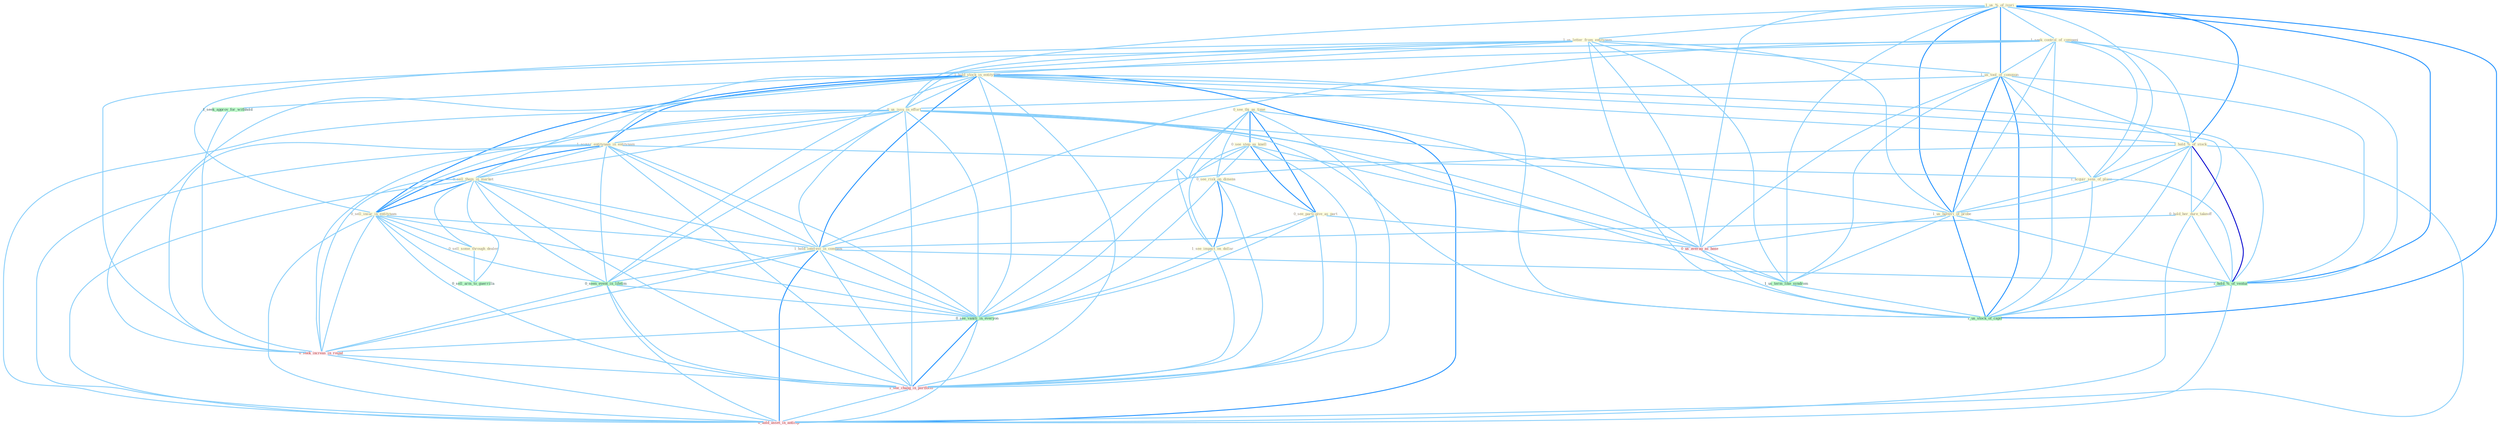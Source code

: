 Graph G{ 
    node
    [shape=polygon,style=filled,width=.5,height=.06,color="#BDFCC9",fixedsize=true,fontsize=4,
    fontcolor="#2f4f4f"];
    {node
    [color="#ffffe0", fontcolor="#8b7d6b"] "1_us_%_of_ivori " "1_us_letter_from_entitynam " "1_seek_control_of_compani " "0_see_thi_as_time " "1_us_tool_of_commun " "1_hold_stock_in_entitynam " "0_see_step_as_knell " "0_see_risk_on_dimens " "0_us_issu_in_effort " "1_acquir_entitynam_in_entitynam " "0_see_parti-give_as_part " "0_sell_them_in_market " "1_hold_%_of_stock " "1_see_impact_on_dollar " "0_sell_insur_in_entitynam " "1_acquir_sens_of_place " "0_hold_her_dure_takeoff " "0_sell_some_through_dealer " "1_hold_interest_in_compani " "1_us_batteri_of_probe "}
{node [color="#fff0f5", fontcolor="#b22222"] "0_us_averag_as_base " "0_seek_increas_in_round " "1_see_chang_in_portfolio " "0_hold_asset_in_anticip "}
edge [color="#B0E2FF"];

	"1_us_%_of_ivori " -- "1_us_letter_from_entitynam " [w="1", color="#87cefa" ];
	"1_us_%_of_ivori " -- "1_seek_control_of_compani " [w="1", color="#87cefa" ];
	"1_us_%_of_ivori " -- "1_us_tool_of_commun " [w="2", color="#1e90ff" , len=0.8];
	"1_us_%_of_ivori " -- "0_us_issu_in_effort " [w="1", color="#87cefa" ];
	"1_us_%_of_ivori " -- "1_hold_%_of_stock " [w="2", color="#1e90ff" , len=0.8];
	"1_us_%_of_ivori " -- "1_acquir_sens_of_place " [w="1", color="#87cefa" ];
	"1_us_%_of_ivori " -- "1_us_batteri_of_probe " [w="2", color="#1e90ff" , len=0.8];
	"1_us_%_of_ivori " -- "0_us_averag_as_base " [w="1", color="#87cefa" ];
	"1_us_%_of_ivori " -- "1_us_term_like_syndrom " [w="1", color="#87cefa" ];
	"1_us_%_of_ivori " -- "1_hold_%_of_ventur " [w="2", color="#1e90ff" , len=0.8];
	"1_us_%_of_ivori " -- "1_us_stock_of_capit " [w="2", color="#1e90ff" , len=0.8];
	"1_us_letter_from_entitynam " -- "1_us_tool_of_commun " [w="1", color="#87cefa" ];
	"1_us_letter_from_entitynam " -- "1_hold_stock_in_entitynam " [w="1", color="#87cefa" ];
	"1_us_letter_from_entitynam " -- "0_us_issu_in_effort " [w="1", color="#87cefa" ];
	"1_us_letter_from_entitynam " -- "1_acquir_entitynam_in_entitynam " [w="1", color="#87cefa" ];
	"1_us_letter_from_entitynam " -- "0_sell_insur_in_entitynam " [w="1", color="#87cefa" ];
	"1_us_letter_from_entitynam " -- "1_us_batteri_of_probe " [w="1", color="#87cefa" ];
	"1_us_letter_from_entitynam " -- "0_us_averag_as_base " [w="1", color="#87cefa" ];
	"1_us_letter_from_entitynam " -- "1_us_term_like_syndrom " [w="1", color="#87cefa" ];
	"1_us_letter_from_entitynam " -- "1_us_stock_of_capit " [w="1", color="#87cefa" ];
	"1_seek_control_of_compani " -- "1_us_tool_of_commun " [w="1", color="#87cefa" ];
	"1_seek_control_of_compani " -- "1_hold_%_of_stock " [w="1", color="#87cefa" ];
	"1_seek_control_of_compani " -- "1_acquir_sens_of_place " [w="1", color="#87cefa" ];
	"1_seek_control_of_compani " -- "1_hold_interest_in_compani " [w="1", color="#87cefa" ];
	"1_seek_control_of_compani " -- "1_us_batteri_of_probe " [w="1", color="#87cefa" ];
	"1_seek_control_of_compani " -- "1_seek_approv_for_withhold " [w="1", color="#87cefa" ];
	"1_seek_control_of_compani " -- "1_hold_%_of_ventur " [w="1", color="#87cefa" ];
	"1_seek_control_of_compani " -- "0_seek_increas_in_round " [w="1", color="#87cefa" ];
	"1_seek_control_of_compani " -- "1_us_stock_of_capit " [w="1", color="#87cefa" ];
	"0_see_thi_as_time " -- "0_see_step_as_knell " [w="2", color="#1e90ff" , len=0.8];
	"0_see_thi_as_time " -- "0_see_risk_on_dimens " [w="1", color="#87cefa" ];
	"0_see_thi_as_time " -- "0_see_parti-give_as_part " [w="2", color="#1e90ff" , len=0.8];
	"0_see_thi_as_time " -- "1_see_impact_on_dollar " [w="1", color="#87cefa" ];
	"0_see_thi_as_time " -- "0_us_averag_as_base " [w="1", color="#87cefa" ];
	"0_see_thi_as_time " -- "0_see_vaniti_in_everyon " [w="1", color="#87cefa" ];
	"0_see_thi_as_time " -- "1_see_chang_in_portfolio " [w="1", color="#87cefa" ];
	"1_us_tool_of_commun " -- "0_us_issu_in_effort " [w="1", color="#87cefa" ];
	"1_us_tool_of_commun " -- "1_hold_%_of_stock " [w="1", color="#87cefa" ];
	"1_us_tool_of_commun " -- "1_acquir_sens_of_place " [w="1", color="#87cefa" ];
	"1_us_tool_of_commun " -- "1_us_batteri_of_probe " [w="2", color="#1e90ff" , len=0.8];
	"1_us_tool_of_commun " -- "0_us_averag_as_base " [w="1", color="#87cefa" ];
	"1_us_tool_of_commun " -- "1_us_term_like_syndrom " [w="1", color="#87cefa" ];
	"1_us_tool_of_commun " -- "1_hold_%_of_ventur " [w="1", color="#87cefa" ];
	"1_us_tool_of_commun " -- "1_us_stock_of_capit " [w="2", color="#1e90ff" , len=0.8];
	"1_hold_stock_in_entitynam " -- "0_us_issu_in_effort " [w="1", color="#87cefa" ];
	"1_hold_stock_in_entitynam " -- "1_acquir_entitynam_in_entitynam " [w="2", color="#1e90ff" , len=0.8];
	"1_hold_stock_in_entitynam " -- "0_sell_them_in_market " [w="1", color="#87cefa" ];
	"1_hold_stock_in_entitynam " -- "1_hold_%_of_stock " [w="1", color="#87cefa" ];
	"1_hold_stock_in_entitynam " -- "0_sell_insur_in_entitynam " [w="2", color="#1e90ff" , len=0.8];
	"1_hold_stock_in_entitynam " -- "0_hold_her_dure_takeoff " [w="1", color="#87cefa" ];
	"1_hold_stock_in_entitynam " -- "1_hold_interest_in_compani " [w="2", color="#1e90ff" , len=0.8];
	"1_hold_stock_in_entitynam " -- "0_seen_event_in_lifetim " [w="1", color="#87cefa" ];
	"1_hold_stock_in_entitynam " -- "1_hold_%_of_ventur " [w="1", color="#87cefa" ];
	"1_hold_stock_in_entitynam " -- "0_see_vaniti_in_everyon " [w="1", color="#87cefa" ];
	"1_hold_stock_in_entitynam " -- "0_seek_increas_in_round " [w="1", color="#87cefa" ];
	"1_hold_stock_in_entitynam " -- "1_us_stock_of_capit " [w="1", color="#87cefa" ];
	"1_hold_stock_in_entitynam " -- "1_see_chang_in_portfolio " [w="1", color="#87cefa" ];
	"1_hold_stock_in_entitynam " -- "0_hold_asset_in_anticip " [w="2", color="#1e90ff" , len=0.8];
	"0_see_step_as_knell " -- "0_see_risk_on_dimens " [w="1", color="#87cefa" ];
	"0_see_step_as_knell " -- "0_see_parti-give_as_part " [w="2", color="#1e90ff" , len=0.8];
	"0_see_step_as_knell " -- "1_see_impact_on_dollar " [w="1", color="#87cefa" ];
	"0_see_step_as_knell " -- "0_us_averag_as_base " [w="1", color="#87cefa" ];
	"0_see_step_as_knell " -- "0_see_vaniti_in_everyon " [w="1", color="#87cefa" ];
	"0_see_step_as_knell " -- "1_see_chang_in_portfolio " [w="1", color="#87cefa" ];
	"0_see_risk_on_dimens " -- "0_see_parti-give_as_part " [w="1", color="#87cefa" ];
	"0_see_risk_on_dimens " -- "1_see_impact_on_dollar " [w="2", color="#1e90ff" , len=0.8];
	"0_see_risk_on_dimens " -- "0_see_vaniti_in_everyon " [w="1", color="#87cefa" ];
	"0_see_risk_on_dimens " -- "1_see_chang_in_portfolio " [w="1", color="#87cefa" ];
	"0_us_issu_in_effort " -- "1_acquir_entitynam_in_entitynam " [w="1", color="#87cefa" ];
	"0_us_issu_in_effort " -- "0_sell_them_in_market " [w="1", color="#87cefa" ];
	"0_us_issu_in_effort " -- "0_sell_insur_in_entitynam " [w="1", color="#87cefa" ];
	"0_us_issu_in_effort " -- "1_hold_interest_in_compani " [w="1", color="#87cefa" ];
	"0_us_issu_in_effort " -- "1_us_batteri_of_probe " [w="1", color="#87cefa" ];
	"0_us_issu_in_effort " -- "0_seen_event_in_lifetim " [w="1", color="#87cefa" ];
	"0_us_issu_in_effort " -- "0_us_averag_as_base " [w="1", color="#87cefa" ];
	"0_us_issu_in_effort " -- "1_us_term_like_syndrom " [w="1", color="#87cefa" ];
	"0_us_issu_in_effort " -- "0_see_vaniti_in_everyon " [w="1", color="#87cefa" ];
	"0_us_issu_in_effort " -- "0_seek_increas_in_round " [w="1", color="#87cefa" ];
	"0_us_issu_in_effort " -- "1_us_stock_of_capit " [w="1", color="#87cefa" ];
	"0_us_issu_in_effort " -- "1_see_chang_in_portfolio " [w="1", color="#87cefa" ];
	"0_us_issu_in_effort " -- "0_hold_asset_in_anticip " [w="1", color="#87cefa" ];
	"1_acquir_entitynam_in_entitynam " -- "0_sell_them_in_market " [w="1", color="#87cefa" ];
	"1_acquir_entitynam_in_entitynam " -- "0_sell_insur_in_entitynam " [w="2", color="#1e90ff" , len=0.8];
	"1_acquir_entitynam_in_entitynam " -- "1_acquir_sens_of_place " [w="1", color="#87cefa" ];
	"1_acquir_entitynam_in_entitynam " -- "1_hold_interest_in_compani " [w="1", color="#87cefa" ];
	"1_acquir_entitynam_in_entitynam " -- "0_seen_event_in_lifetim " [w="1", color="#87cefa" ];
	"1_acquir_entitynam_in_entitynam " -- "0_see_vaniti_in_everyon " [w="1", color="#87cefa" ];
	"1_acquir_entitynam_in_entitynam " -- "0_seek_increas_in_round " [w="1", color="#87cefa" ];
	"1_acquir_entitynam_in_entitynam " -- "1_see_chang_in_portfolio " [w="1", color="#87cefa" ];
	"1_acquir_entitynam_in_entitynam " -- "0_hold_asset_in_anticip " [w="1", color="#87cefa" ];
	"0_see_parti-give_as_part " -- "1_see_impact_on_dollar " [w="1", color="#87cefa" ];
	"0_see_parti-give_as_part " -- "0_us_averag_as_base " [w="1", color="#87cefa" ];
	"0_see_parti-give_as_part " -- "0_see_vaniti_in_everyon " [w="1", color="#87cefa" ];
	"0_see_parti-give_as_part " -- "1_see_chang_in_portfolio " [w="1", color="#87cefa" ];
	"0_sell_them_in_market " -- "0_sell_insur_in_entitynam " [w="2", color="#1e90ff" , len=0.8];
	"0_sell_them_in_market " -- "0_sell_some_through_dealer " [w="1", color="#87cefa" ];
	"0_sell_them_in_market " -- "1_hold_interest_in_compani " [w="1", color="#87cefa" ];
	"0_sell_them_in_market " -- "0_seen_event_in_lifetim " [w="1", color="#87cefa" ];
	"0_sell_them_in_market " -- "0_see_vaniti_in_everyon " [w="1", color="#87cefa" ];
	"0_sell_them_in_market " -- "0_sell_arm_to_guerrilla " [w="1", color="#87cefa" ];
	"0_sell_them_in_market " -- "0_seek_increas_in_round " [w="1", color="#87cefa" ];
	"0_sell_them_in_market " -- "1_see_chang_in_portfolio " [w="1", color="#87cefa" ];
	"0_sell_them_in_market " -- "0_hold_asset_in_anticip " [w="1", color="#87cefa" ];
	"1_hold_%_of_stock " -- "1_acquir_sens_of_place " [w="1", color="#87cefa" ];
	"1_hold_%_of_stock " -- "0_hold_her_dure_takeoff " [w="1", color="#87cefa" ];
	"1_hold_%_of_stock " -- "1_hold_interest_in_compani " [w="1", color="#87cefa" ];
	"1_hold_%_of_stock " -- "1_us_batteri_of_probe " [w="1", color="#87cefa" ];
	"1_hold_%_of_stock " -- "1_hold_%_of_ventur " [w="3", color="#0000cd" , len=0.6];
	"1_hold_%_of_stock " -- "1_us_stock_of_capit " [w="1", color="#87cefa" ];
	"1_hold_%_of_stock " -- "0_hold_asset_in_anticip " [w="1", color="#87cefa" ];
	"1_see_impact_on_dollar " -- "0_see_vaniti_in_everyon " [w="1", color="#87cefa" ];
	"1_see_impact_on_dollar " -- "1_see_chang_in_portfolio " [w="1", color="#87cefa" ];
	"0_sell_insur_in_entitynam " -- "0_sell_some_through_dealer " [w="1", color="#87cefa" ];
	"0_sell_insur_in_entitynam " -- "1_hold_interest_in_compani " [w="1", color="#87cefa" ];
	"0_sell_insur_in_entitynam " -- "0_seen_event_in_lifetim " [w="1", color="#87cefa" ];
	"0_sell_insur_in_entitynam " -- "0_see_vaniti_in_everyon " [w="1", color="#87cefa" ];
	"0_sell_insur_in_entitynam " -- "0_sell_arm_to_guerrilla " [w="1", color="#87cefa" ];
	"0_sell_insur_in_entitynam " -- "0_seek_increas_in_round " [w="1", color="#87cefa" ];
	"0_sell_insur_in_entitynam " -- "1_see_chang_in_portfolio " [w="1", color="#87cefa" ];
	"0_sell_insur_in_entitynam " -- "0_hold_asset_in_anticip " [w="1", color="#87cefa" ];
	"1_acquir_sens_of_place " -- "1_us_batteri_of_probe " [w="1", color="#87cefa" ];
	"1_acquir_sens_of_place " -- "1_hold_%_of_ventur " [w="1", color="#87cefa" ];
	"1_acquir_sens_of_place " -- "1_us_stock_of_capit " [w="1", color="#87cefa" ];
	"0_hold_her_dure_takeoff " -- "1_hold_interest_in_compani " [w="1", color="#87cefa" ];
	"0_hold_her_dure_takeoff " -- "1_hold_%_of_ventur " [w="1", color="#87cefa" ];
	"0_hold_her_dure_takeoff " -- "0_hold_asset_in_anticip " [w="1", color="#87cefa" ];
	"0_sell_some_through_dealer " -- "0_sell_arm_to_guerrilla " [w="1", color="#87cefa" ];
	"1_hold_interest_in_compani " -- "0_seen_event_in_lifetim " [w="1", color="#87cefa" ];
	"1_hold_interest_in_compani " -- "1_hold_%_of_ventur " [w="1", color="#87cefa" ];
	"1_hold_interest_in_compani " -- "0_see_vaniti_in_everyon " [w="1", color="#87cefa" ];
	"1_hold_interest_in_compani " -- "0_seek_increas_in_round " [w="1", color="#87cefa" ];
	"1_hold_interest_in_compani " -- "1_see_chang_in_portfolio " [w="1", color="#87cefa" ];
	"1_hold_interest_in_compani " -- "0_hold_asset_in_anticip " [w="2", color="#1e90ff" , len=0.8];
	"1_us_batteri_of_probe " -- "0_us_averag_as_base " [w="1", color="#87cefa" ];
	"1_us_batteri_of_probe " -- "1_us_term_like_syndrom " [w="1", color="#87cefa" ];
	"1_us_batteri_of_probe " -- "1_hold_%_of_ventur " [w="1", color="#87cefa" ];
	"1_us_batteri_of_probe " -- "1_us_stock_of_capit " [w="2", color="#1e90ff" , len=0.8];
	"0_seen_event_in_lifetim " -- "0_see_vaniti_in_everyon " [w="1", color="#87cefa" ];
	"0_seen_event_in_lifetim " -- "0_seek_increas_in_round " [w="1", color="#87cefa" ];
	"0_seen_event_in_lifetim " -- "1_see_chang_in_portfolio " [w="1", color="#87cefa" ];
	"0_seen_event_in_lifetim " -- "0_hold_asset_in_anticip " [w="1", color="#87cefa" ];
	"0_us_averag_as_base " -- "1_us_term_like_syndrom " [w="1", color="#87cefa" ];
	"0_us_averag_as_base " -- "1_us_stock_of_capit " [w="1", color="#87cefa" ];
	"1_us_term_like_syndrom " -- "1_us_stock_of_capit " [w="1", color="#87cefa" ];
	"1_seek_approv_for_withhold " -- "0_seek_increas_in_round " [w="1", color="#87cefa" ];
	"1_hold_%_of_ventur " -- "1_us_stock_of_capit " [w="1", color="#87cefa" ];
	"1_hold_%_of_ventur " -- "0_hold_asset_in_anticip " [w="1", color="#87cefa" ];
	"0_see_vaniti_in_everyon " -- "0_seek_increas_in_round " [w="1", color="#87cefa" ];
	"0_see_vaniti_in_everyon " -- "1_see_chang_in_portfolio " [w="2", color="#1e90ff" , len=0.8];
	"0_see_vaniti_in_everyon " -- "0_hold_asset_in_anticip " [w="1", color="#87cefa" ];
	"0_seek_increas_in_round " -- "1_see_chang_in_portfolio " [w="1", color="#87cefa" ];
	"0_seek_increas_in_round " -- "0_hold_asset_in_anticip " [w="1", color="#87cefa" ];
	"1_see_chang_in_portfolio " -- "0_hold_asset_in_anticip " [w="1", color="#87cefa" ];
}